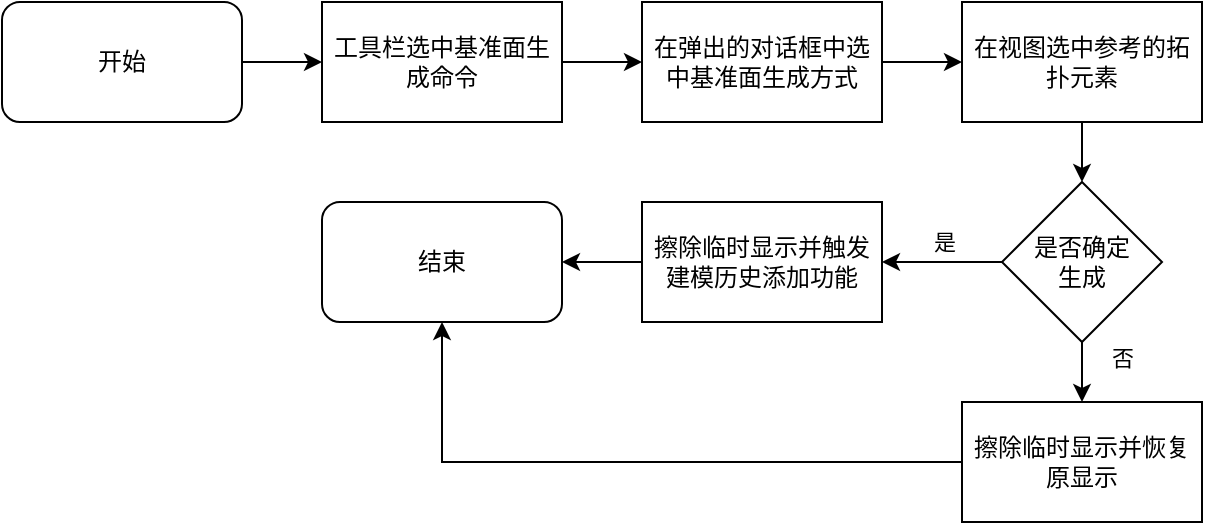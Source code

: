 <mxfile version="22.0.8" type="github">
  <diagram name="第 1 页" id="pvJT21Bhqj4TfIoRa88W">
    <mxGraphModel dx="1290" dy="580" grid="1" gridSize="10" guides="1" tooltips="1" connect="1" arrows="1" fold="1" page="1" pageScale="1" pageWidth="827" pageHeight="1169" math="0" shadow="0">
      <root>
        <mxCell id="0" />
        <mxCell id="1" parent="0" />
        <mxCell id="L_myTcedaijPNxLeeU8w-27" style="edgeStyle=orthogonalEdgeStyle;rounded=0;orthogonalLoop=1;jettySize=auto;html=1;entryX=0;entryY=0.5;entryDx=0;entryDy=0;" parent="1" source="L_myTcedaijPNxLeeU8w-17" target="L_myTcedaijPNxLeeU8w-18" edge="1">
          <mxGeometry relative="1" as="geometry" />
        </mxCell>
        <mxCell id="L_myTcedaijPNxLeeU8w-17" value="开始" style="rounded=1;whiteSpace=wrap;html=1;" parent="1" vertex="1">
          <mxGeometry x="320" y="320" width="120" height="60" as="geometry" />
        </mxCell>
        <mxCell id="L_myTcedaijPNxLeeU8w-28" style="edgeStyle=orthogonalEdgeStyle;rounded=0;orthogonalLoop=1;jettySize=auto;html=1;entryX=0;entryY=0.5;entryDx=0;entryDy=0;" parent="1" source="L_myTcedaijPNxLeeU8w-18" target="L_myTcedaijPNxLeeU8w-19" edge="1">
          <mxGeometry relative="1" as="geometry" />
        </mxCell>
        <mxCell id="L_myTcedaijPNxLeeU8w-18" value="工具栏选中基准面生成命令" style="rounded=0;whiteSpace=wrap;html=1;" parent="1" vertex="1">
          <mxGeometry x="480" y="320" width="120" height="60" as="geometry" />
        </mxCell>
        <mxCell id="L_myTcedaijPNxLeeU8w-29" style="edgeStyle=orthogonalEdgeStyle;rounded=0;orthogonalLoop=1;jettySize=auto;html=1;entryX=0;entryY=0.5;entryDx=0;entryDy=0;" parent="1" source="L_myTcedaijPNxLeeU8w-19" target="L_myTcedaijPNxLeeU8w-20" edge="1">
          <mxGeometry relative="1" as="geometry" />
        </mxCell>
        <mxCell id="L_myTcedaijPNxLeeU8w-19" value="在弹出的对话框中选中基准面生成方式" style="rounded=0;whiteSpace=wrap;html=1;" parent="1" vertex="1">
          <mxGeometry x="640" y="320" width="120" height="60" as="geometry" />
        </mxCell>
        <mxCell id="L_myTcedaijPNxLeeU8w-30" style="edgeStyle=orthogonalEdgeStyle;rounded=0;orthogonalLoop=1;jettySize=auto;html=1;entryX=0.5;entryY=0;entryDx=0;entryDy=0;" parent="1" source="L_myTcedaijPNxLeeU8w-20" target="L_myTcedaijPNxLeeU8w-22" edge="1">
          <mxGeometry relative="1" as="geometry" />
        </mxCell>
        <mxCell id="L_myTcedaijPNxLeeU8w-20" value="在视图选中参考的拓扑元素" style="rounded=0;whiteSpace=wrap;html=1;" parent="1" vertex="1">
          <mxGeometry x="800" y="320" width="120" height="60" as="geometry" />
        </mxCell>
        <mxCell id="L_myTcedaijPNxLeeU8w-26" style="edgeStyle=orthogonalEdgeStyle;rounded=0;orthogonalLoop=1;jettySize=auto;html=1;entryX=1;entryY=0.5;entryDx=0;entryDy=0;" parent="1" source="L_myTcedaijPNxLeeU8w-21" target="L_myTcedaijPNxLeeU8w-23" edge="1">
          <mxGeometry relative="1" as="geometry" />
        </mxCell>
        <mxCell id="L_myTcedaijPNxLeeU8w-21" value="擦除临时显示并触发建模历史添加功能" style="rounded=0;whiteSpace=wrap;html=1;" parent="1" vertex="1">
          <mxGeometry x="640" y="420" width="120" height="60" as="geometry" />
        </mxCell>
        <mxCell id="CuKMl-2JvT2vRlZnuCL4-3" style="edgeStyle=orthogonalEdgeStyle;rounded=0;orthogonalLoop=1;jettySize=auto;html=1;entryX=1;entryY=0.5;entryDx=0;entryDy=0;" edge="1" parent="1" source="L_myTcedaijPNxLeeU8w-22" target="L_myTcedaijPNxLeeU8w-21">
          <mxGeometry relative="1" as="geometry" />
        </mxCell>
        <mxCell id="CuKMl-2JvT2vRlZnuCL4-4" value="是" style="edgeLabel;html=1;align=center;verticalAlign=middle;resizable=0;points=[];" vertex="1" connectable="0" parent="CuKMl-2JvT2vRlZnuCL4-3">
          <mxGeometry x="-0.027" y="4" relative="1" as="geometry">
            <mxPoint y="-14" as="offset" />
          </mxGeometry>
        </mxCell>
        <mxCell id="CuKMl-2JvT2vRlZnuCL4-5" style="edgeStyle=orthogonalEdgeStyle;rounded=0;orthogonalLoop=1;jettySize=auto;html=1;entryX=0.5;entryY=0;entryDx=0;entryDy=0;" edge="1" parent="1" source="L_myTcedaijPNxLeeU8w-22" target="CuKMl-2JvT2vRlZnuCL4-1">
          <mxGeometry relative="1" as="geometry" />
        </mxCell>
        <mxCell id="CuKMl-2JvT2vRlZnuCL4-6" value="否" style="edgeLabel;html=1;align=center;verticalAlign=middle;resizable=0;points=[];" vertex="1" connectable="0" parent="CuKMl-2JvT2vRlZnuCL4-5">
          <mxGeometry x="-0.68" y="3" relative="1" as="geometry">
            <mxPoint x="17" as="offset" />
          </mxGeometry>
        </mxCell>
        <mxCell id="L_myTcedaijPNxLeeU8w-22" value="是否确定&lt;br&gt;生成" style="rhombus;whiteSpace=wrap;html=1;" parent="1" vertex="1">
          <mxGeometry x="820" y="410" width="80" height="80" as="geometry" />
        </mxCell>
        <mxCell id="L_myTcedaijPNxLeeU8w-23" value="结束" style="rounded=1;whiteSpace=wrap;html=1;" parent="1" vertex="1">
          <mxGeometry x="480" y="420" width="120" height="60" as="geometry" />
        </mxCell>
        <mxCell id="CuKMl-2JvT2vRlZnuCL4-7" style="edgeStyle=orthogonalEdgeStyle;rounded=0;orthogonalLoop=1;jettySize=auto;html=1;entryX=0.5;entryY=1;entryDx=0;entryDy=0;" edge="1" parent="1" source="CuKMl-2JvT2vRlZnuCL4-1" target="L_myTcedaijPNxLeeU8w-23">
          <mxGeometry relative="1" as="geometry" />
        </mxCell>
        <mxCell id="CuKMl-2JvT2vRlZnuCL4-1" value="擦除临时显示并恢复原显示" style="rounded=0;whiteSpace=wrap;html=1;" vertex="1" parent="1">
          <mxGeometry x="800" y="520" width="120" height="60" as="geometry" />
        </mxCell>
      </root>
    </mxGraphModel>
  </diagram>
</mxfile>
